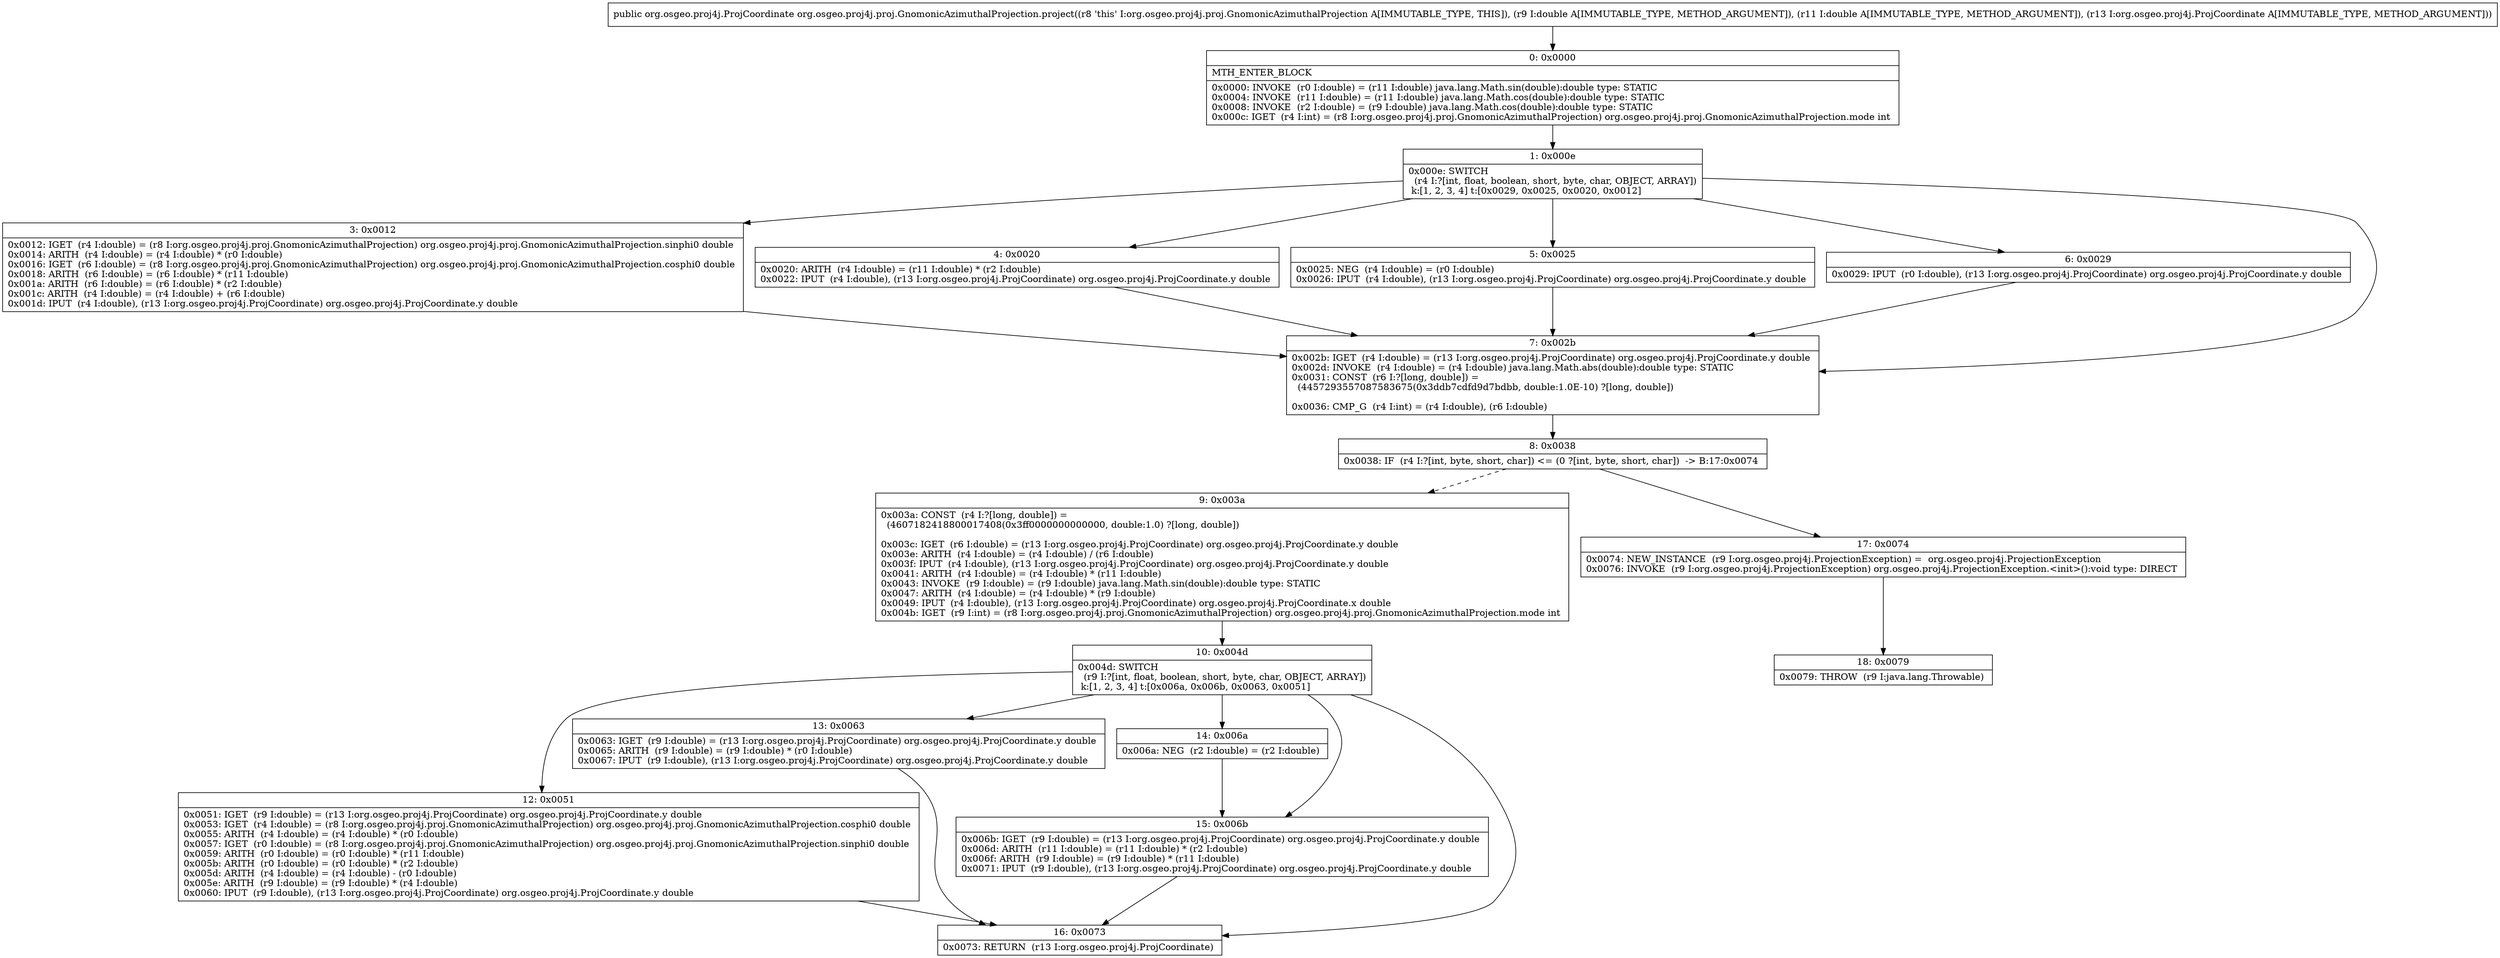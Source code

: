 digraph "CFG fororg.osgeo.proj4j.proj.GnomonicAzimuthalProjection.project(DDLorg\/osgeo\/proj4j\/ProjCoordinate;)Lorg\/osgeo\/proj4j\/ProjCoordinate;" {
Node_0 [shape=record,label="{0\:\ 0x0000|MTH_ENTER_BLOCK\l|0x0000: INVOKE  (r0 I:double) = (r11 I:double) java.lang.Math.sin(double):double type: STATIC \l0x0004: INVOKE  (r11 I:double) = (r11 I:double) java.lang.Math.cos(double):double type: STATIC \l0x0008: INVOKE  (r2 I:double) = (r9 I:double) java.lang.Math.cos(double):double type: STATIC \l0x000c: IGET  (r4 I:int) = (r8 I:org.osgeo.proj4j.proj.GnomonicAzimuthalProjection) org.osgeo.proj4j.proj.GnomonicAzimuthalProjection.mode int \l}"];
Node_1 [shape=record,label="{1\:\ 0x000e|0x000e: SWITCH  \l  (r4 I:?[int, float, boolean, short, byte, char, OBJECT, ARRAY])\l k:[1, 2, 3, 4] t:[0x0029, 0x0025, 0x0020, 0x0012] \l}"];
Node_3 [shape=record,label="{3\:\ 0x0012|0x0012: IGET  (r4 I:double) = (r8 I:org.osgeo.proj4j.proj.GnomonicAzimuthalProjection) org.osgeo.proj4j.proj.GnomonicAzimuthalProjection.sinphi0 double \l0x0014: ARITH  (r4 I:double) = (r4 I:double) * (r0 I:double) \l0x0016: IGET  (r6 I:double) = (r8 I:org.osgeo.proj4j.proj.GnomonicAzimuthalProjection) org.osgeo.proj4j.proj.GnomonicAzimuthalProjection.cosphi0 double \l0x0018: ARITH  (r6 I:double) = (r6 I:double) * (r11 I:double) \l0x001a: ARITH  (r6 I:double) = (r6 I:double) * (r2 I:double) \l0x001c: ARITH  (r4 I:double) = (r4 I:double) + (r6 I:double) \l0x001d: IPUT  (r4 I:double), (r13 I:org.osgeo.proj4j.ProjCoordinate) org.osgeo.proj4j.ProjCoordinate.y double \l}"];
Node_4 [shape=record,label="{4\:\ 0x0020|0x0020: ARITH  (r4 I:double) = (r11 I:double) * (r2 I:double) \l0x0022: IPUT  (r4 I:double), (r13 I:org.osgeo.proj4j.ProjCoordinate) org.osgeo.proj4j.ProjCoordinate.y double \l}"];
Node_5 [shape=record,label="{5\:\ 0x0025|0x0025: NEG  (r4 I:double) = (r0 I:double) \l0x0026: IPUT  (r4 I:double), (r13 I:org.osgeo.proj4j.ProjCoordinate) org.osgeo.proj4j.ProjCoordinate.y double \l}"];
Node_6 [shape=record,label="{6\:\ 0x0029|0x0029: IPUT  (r0 I:double), (r13 I:org.osgeo.proj4j.ProjCoordinate) org.osgeo.proj4j.ProjCoordinate.y double \l}"];
Node_7 [shape=record,label="{7\:\ 0x002b|0x002b: IGET  (r4 I:double) = (r13 I:org.osgeo.proj4j.ProjCoordinate) org.osgeo.proj4j.ProjCoordinate.y double \l0x002d: INVOKE  (r4 I:double) = (r4 I:double) java.lang.Math.abs(double):double type: STATIC \l0x0031: CONST  (r6 I:?[long, double]) = \l  (4457293557087583675(0x3ddb7cdfd9d7bdbb, double:1.0E\-10) ?[long, double])\l \l0x0036: CMP_G  (r4 I:int) = (r4 I:double), (r6 I:double) \l}"];
Node_8 [shape=record,label="{8\:\ 0x0038|0x0038: IF  (r4 I:?[int, byte, short, char]) \<= (0 ?[int, byte, short, char])  \-\> B:17:0x0074 \l}"];
Node_9 [shape=record,label="{9\:\ 0x003a|0x003a: CONST  (r4 I:?[long, double]) = \l  (4607182418800017408(0x3ff0000000000000, double:1.0) ?[long, double])\l \l0x003c: IGET  (r6 I:double) = (r13 I:org.osgeo.proj4j.ProjCoordinate) org.osgeo.proj4j.ProjCoordinate.y double \l0x003e: ARITH  (r4 I:double) = (r4 I:double) \/ (r6 I:double) \l0x003f: IPUT  (r4 I:double), (r13 I:org.osgeo.proj4j.ProjCoordinate) org.osgeo.proj4j.ProjCoordinate.y double \l0x0041: ARITH  (r4 I:double) = (r4 I:double) * (r11 I:double) \l0x0043: INVOKE  (r9 I:double) = (r9 I:double) java.lang.Math.sin(double):double type: STATIC \l0x0047: ARITH  (r4 I:double) = (r4 I:double) * (r9 I:double) \l0x0049: IPUT  (r4 I:double), (r13 I:org.osgeo.proj4j.ProjCoordinate) org.osgeo.proj4j.ProjCoordinate.x double \l0x004b: IGET  (r9 I:int) = (r8 I:org.osgeo.proj4j.proj.GnomonicAzimuthalProjection) org.osgeo.proj4j.proj.GnomonicAzimuthalProjection.mode int \l}"];
Node_10 [shape=record,label="{10\:\ 0x004d|0x004d: SWITCH  \l  (r9 I:?[int, float, boolean, short, byte, char, OBJECT, ARRAY])\l k:[1, 2, 3, 4] t:[0x006a, 0x006b, 0x0063, 0x0051] \l}"];
Node_12 [shape=record,label="{12\:\ 0x0051|0x0051: IGET  (r9 I:double) = (r13 I:org.osgeo.proj4j.ProjCoordinate) org.osgeo.proj4j.ProjCoordinate.y double \l0x0053: IGET  (r4 I:double) = (r8 I:org.osgeo.proj4j.proj.GnomonicAzimuthalProjection) org.osgeo.proj4j.proj.GnomonicAzimuthalProjection.cosphi0 double \l0x0055: ARITH  (r4 I:double) = (r4 I:double) * (r0 I:double) \l0x0057: IGET  (r0 I:double) = (r8 I:org.osgeo.proj4j.proj.GnomonicAzimuthalProjection) org.osgeo.proj4j.proj.GnomonicAzimuthalProjection.sinphi0 double \l0x0059: ARITH  (r0 I:double) = (r0 I:double) * (r11 I:double) \l0x005b: ARITH  (r0 I:double) = (r0 I:double) * (r2 I:double) \l0x005d: ARITH  (r4 I:double) = (r4 I:double) \- (r0 I:double) \l0x005e: ARITH  (r9 I:double) = (r9 I:double) * (r4 I:double) \l0x0060: IPUT  (r9 I:double), (r13 I:org.osgeo.proj4j.ProjCoordinate) org.osgeo.proj4j.ProjCoordinate.y double \l}"];
Node_13 [shape=record,label="{13\:\ 0x0063|0x0063: IGET  (r9 I:double) = (r13 I:org.osgeo.proj4j.ProjCoordinate) org.osgeo.proj4j.ProjCoordinate.y double \l0x0065: ARITH  (r9 I:double) = (r9 I:double) * (r0 I:double) \l0x0067: IPUT  (r9 I:double), (r13 I:org.osgeo.proj4j.ProjCoordinate) org.osgeo.proj4j.ProjCoordinate.y double \l}"];
Node_14 [shape=record,label="{14\:\ 0x006a|0x006a: NEG  (r2 I:double) = (r2 I:double) \l}"];
Node_15 [shape=record,label="{15\:\ 0x006b|0x006b: IGET  (r9 I:double) = (r13 I:org.osgeo.proj4j.ProjCoordinate) org.osgeo.proj4j.ProjCoordinate.y double \l0x006d: ARITH  (r11 I:double) = (r11 I:double) * (r2 I:double) \l0x006f: ARITH  (r9 I:double) = (r9 I:double) * (r11 I:double) \l0x0071: IPUT  (r9 I:double), (r13 I:org.osgeo.proj4j.ProjCoordinate) org.osgeo.proj4j.ProjCoordinate.y double \l}"];
Node_16 [shape=record,label="{16\:\ 0x0073|0x0073: RETURN  (r13 I:org.osgeo.proj4j.ProjCoordinate) \l}"];
Node_17 [shape=record,label="{17\:\ 0x0074|0x0074: NEW_INSTANCE  (r9 I:org.osgeo.proj4j.ProjectionException) =  org.osgeo.proj4j.ProjectionException \l0x0076: INVOKE  (r9 I:org.osgeo.proj4j.ProjectionException) org.osgeo.proj4j.ProjectionException.\<init\>():void type: DIRECT \l}"];
Node_18 [shape=record,label="{18\:\ 0x0079|0x0079: THROW  (r9 I:java.lang.Throwable) \l}"];
MethodNode[shape=record,label="{public org.osgeo.proj4j.ProjCoordinate org.osgeo.proj4j.proj.GnomonicAzimuthalProjection.project((r8 'this' I:org.osgeo.proj4j.proj.GnomonicAzimuthalProjection A[IMMUTABLE_TYPE, THIS]), (r9 I:double A[IMMUTABLE_TYPE, METHOD_ARGUMENT]), (r11 I:double A[IMMUTABLE_TYPE, METHOD_ARGUMENT]), (r13 I:org.osgeo.proj4j.ProjCoordinate A[IMMUTABLE_TYPE, METHOD_ARGUMENT])) }"];
MethodNode -> Node_0;
Node_0 -> Node_1;
Node_1 -> Node_3;
Node_1 -> Node_4;
Node_1 -> Node_5;
Node_1 -> Node_6;
Node_1 -> Node_7;
Node_3 -> Node_7;
Node_4 -> Node_7;
Node_5 -> Node_7;
Node_6 -> Node_7;
Node_7 -> Node_8;
Node_8 -> Node_9[style=dashed];
Node_8 -> Node_17;
Node_9 -> Node_10;
Node_10 -> Node_12;
Node_10 -> Node_13;
Node_10 -> Node_14;
Node_10 -> Node_15;
Node_10 -> Node_16;
Node_12 -> Node_16;
Node_13 -> Node_16;
Node_14 -> Node_15;
Node_15 -> Node_16;
Node_17 -> Node_18;
}


